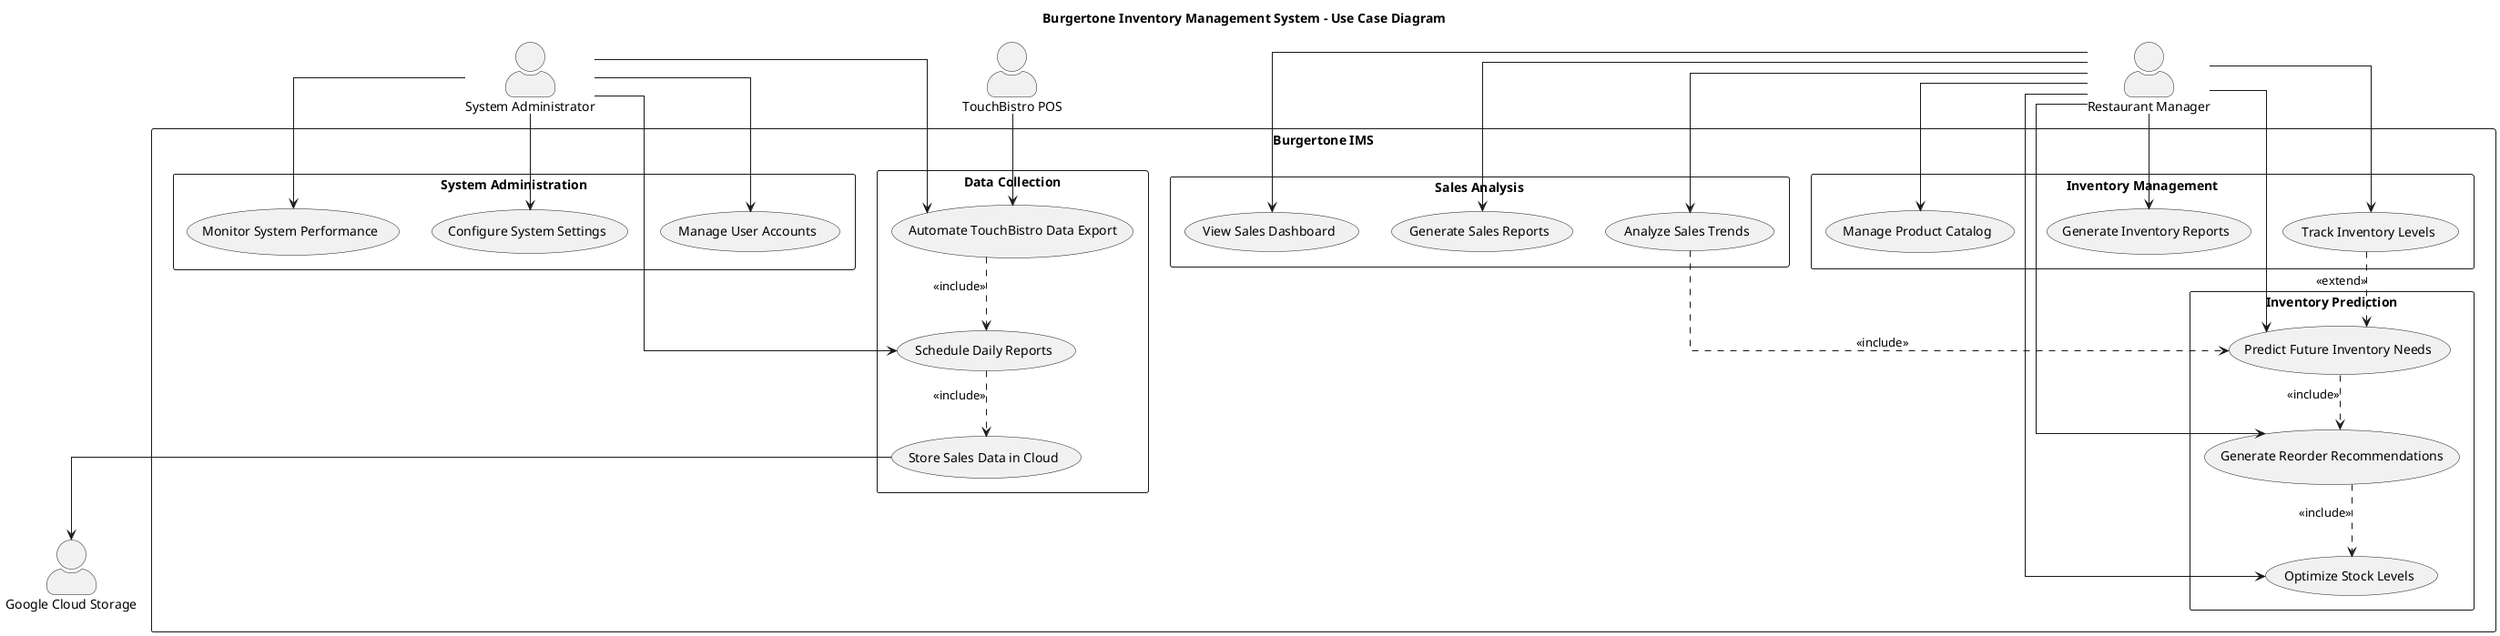 @startuml Burgertone IMS Use Case Diagram

skinparam actorStyle awesome
skinparam usecaseStyle rectangle
skinparam packageStyle rectangle
skinparam linetype ortho

title Burgertone Inventory Management System - Use Case Diagram

' Actors
actor "Restaurant Manager" as Manager
actor "System Administrator" as Admin
actor "TouchBistro POS" as TouchBistro
actor "Google Cloud Storage" as GCS

' Main package
package "Burgertone IMS" {
  ' Use cases for data collection
  package "Data Collection" {
    usecase "Automate TouchBistro Data Export" as UC1
    usecase "Schedule Daily Reports" as UC2
    usecase "Store Sales Data in Cloud" as UC3
  }
  
  ' Use cases for inventory management
  package "Inventory Management" {
    usecase "Track Inventory Levels" as UC4
    usecase "Generate Inventory Reports" as UC5
    usecase "Manage Product Catalog" as UC6
  }
  
  ' Use cases for sales analysis
  package "Sales Analysis" {
    usecase "Analyze Sales Trends" as UC7
    usecase "Generate Sales Reports" as UC8
    usecase "View Sales Dashboard" as UC9
  }
  
  ' Use cases for inventory prediction
  package "Inventory Prediction" {
    usecase "Predict Future Inventory Needs" as UC10
    usecase "Generate Reorder Recommendations" as UC11
    usecase "Optimize Stock Levels" as UC12
  }
  
  ' Use cases for system administration
  package "System Administration" {
    usecase "Manage User Accounts" as UC13
    usecase "Configure System Settings" as UC14
    usecase "Monitor System Performance" as UC15
  }
}

' Relationships
' Manager relationships
Manager --> UC4
Manager --> UC5
Manager --> UC6
Manager --> UC7
Manager --> UC8
Manager --> UC9
Manager --> UC10
Manager --> UC11
Manager --> UC12

' Admin relationships
Admin --> UC13
Admin --> UC14
Admin --> UC15
Admin --> UC1
Admin --> UC2

' TouchBistro relationships
TouchBistro --> UC1
UC1 ..> UC2 : <<include>>
UC2 ..> UC3 : <<include>>

' GCS relationships
UC3 --> GCS

' Internal relationships
UC4 ..> UC10 : <<extend>>
UC7 ..> UC10 : <<include>>
UC10 ..> UC11 : <<include>>
UC11 ..> UC12 : <<include>>

@enduml 